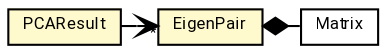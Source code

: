 #!/usr/local/bin/dot
#
# Class diagram 
# Generated by UMLGraph version R5_7_2-60-g0e99a6 (http://www.spinellis.gr/umlgraph/)
#

digraph G {
	graph [fontnames="svg"]
	edge [fontname="Roboto",fontsize=7,labelfontname="Roboto",labelfontsize=7,color="black"];
	node [fontname="Roboto",fontcolor="black",fontsize=8,shape=plaintext,margin=0,width=0,height=0];
	nodesep=0.15;
	ranksep=0.25;
	rankdir=LR;
	// de.lmu.ifi.dbs.elki.math.linearalgebra.pca.PCAResult
	c3799510 [label=<<table title="de.lmu.ifi.dbs.elki.math.linearalgebra.pca.PCAResult" border="0" cellborder="1" cellspacing="0" cellpadding="2" bgcolor="LemonChiffon" href="PCAResult.html" target="_parent">
		<tr><td><table border="0" cellspacing="0" cellpadding="1">
		<tr><td align="center" balign="center"> <font face="Roboto">PCAResult</font> </td></tr>
		</table></td></tr>
		</table>>, URL="PCAResult.html"];
	// de.lmu.ifi.dbs.elki.math.linearalgebra.pca.EigenPair
	c3799546 [label=<<table title="de.lmu.ifi.dbs.elki.math.linearalgebra.pca.EigenPair" border="0" cellborder="1" cellspacing="0" cellpadding="2" bgcolor="lemonChiffon" href="EigenPair.html" target="_parent">
		<tr><td><table border="0" cellspacing="0" cellpadding="1">
		<tr><td align="center" balign="center"> <font face="Roboto">EigenPair</font> </td></tr>
		</table></td></tr>
		</table>>, URL="EigenPair.html"];
	// de.lmu.ifi.dbs.elki.math.linearalgebra.pca.EigenPair composed Matrix
	c3799546 -> c3800878 [arrowhead=none,arrowtail=diamond,dir=back,weight=6];
	// de.lmu.ifi.dbs.elki.math.linearalgebra.pca.PCAResult navassoc de.lmu.ifi.dbs.elki.math.linearalgebra.pca.EigenPair
	c3799510 -> c3799546 [arrowhead=open,weight=1,headlabel="*"];
	// Matrix
	c3800878[label=<<table title="Matrix" border="0" cellborder="1" cellspacing="0" cellpadding="2" href="http://docs.oracle.com/javase/7/docs/api/Matrix.html" target="_parent">
		<tr><td><table border="0" cellspacing="0" cellpadding="1">
		<tr><td align="center" balign="center"> <font face="Roboto">Matrix</font> </td></tr>
		</table></td></tr>
		</table>>];
}

